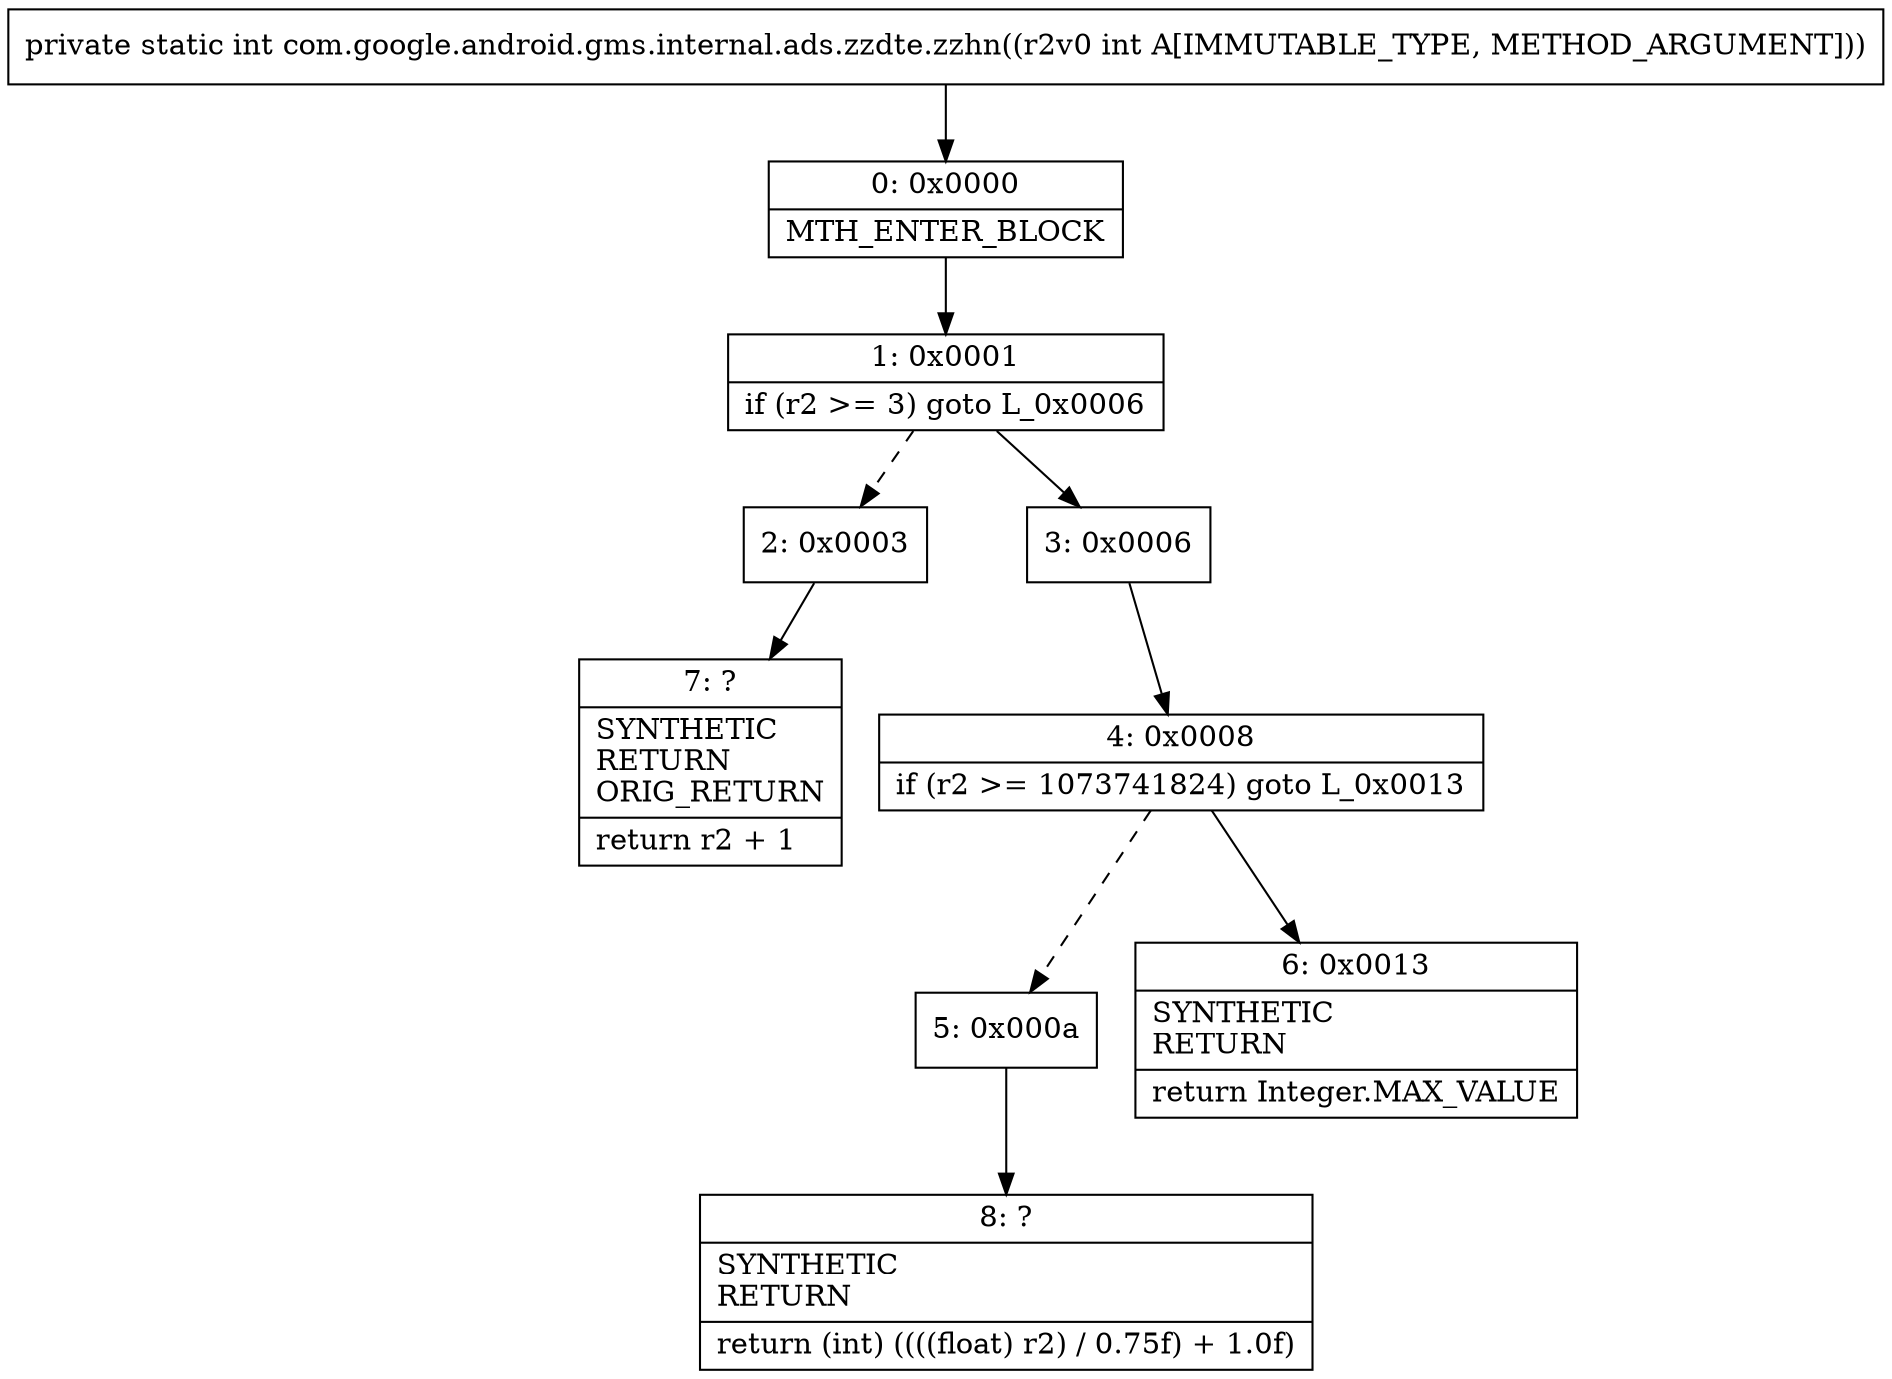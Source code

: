 digraph "CFG forcom.google.android.gms.internal.ads.zzdte.zzhn(I)I" {
Node_0 [shape=record,label="{0\:\ 0x0000|MTH_ENTER_BLOCK\l}"];
Node_1 [shape=record,label="{1\:\ 0x0001|if (r2 \>= 3) goto L_0x0006\l}"];
Node_2 [shape=record,label="{2\:\ 0x0003}"];
Node_3 [shape=record,label="{3\:\ 0x0006}"];
Node_4 [shape=record,label="{4\:\ 0x0008|if (r2 \>= 1073741824) goto L_0x0013\l}"];
Node_5 [shape=record,label="{5\:\ 0x000a}"];
Node_6 [shape=record,label="{6\:\ 0x0013|SYNTHETIC\lRETURN\l|return Integer.MAX_VALUE\l}"];
Node_7 [shape=record,label="{7\:\ ?|SYNTHETIC\lRETURN\lORIG_RETURN\l|return r2 + 1\l}"];
Node_8 [shape=record,label="{8\:\ ?|SYNTHETIC\lRETURN\l|return (int) ((((float) r2) \/ 0.75f) + 1.0f)\l}"];
MethodNode[shape=record,label="{private static int com.google.android.gms.internal.ads.zzdte.zzhn((r2v0 int A[IMMUTABLE_TYPE, METHOD_ARGUMENT])) }"];
MethodNode -> Node_0;
Node_0 -> Node_1;
Node_1 -> Node_2[style=dashed];
Node_1 -> Node_3;
Node_2 -> Node_7;
Node_3 -> Node_4;
Node_4 -> Node_5[style=dashed];
Node_4 -> Node_6;
Node_5 -> Node_8;
}

